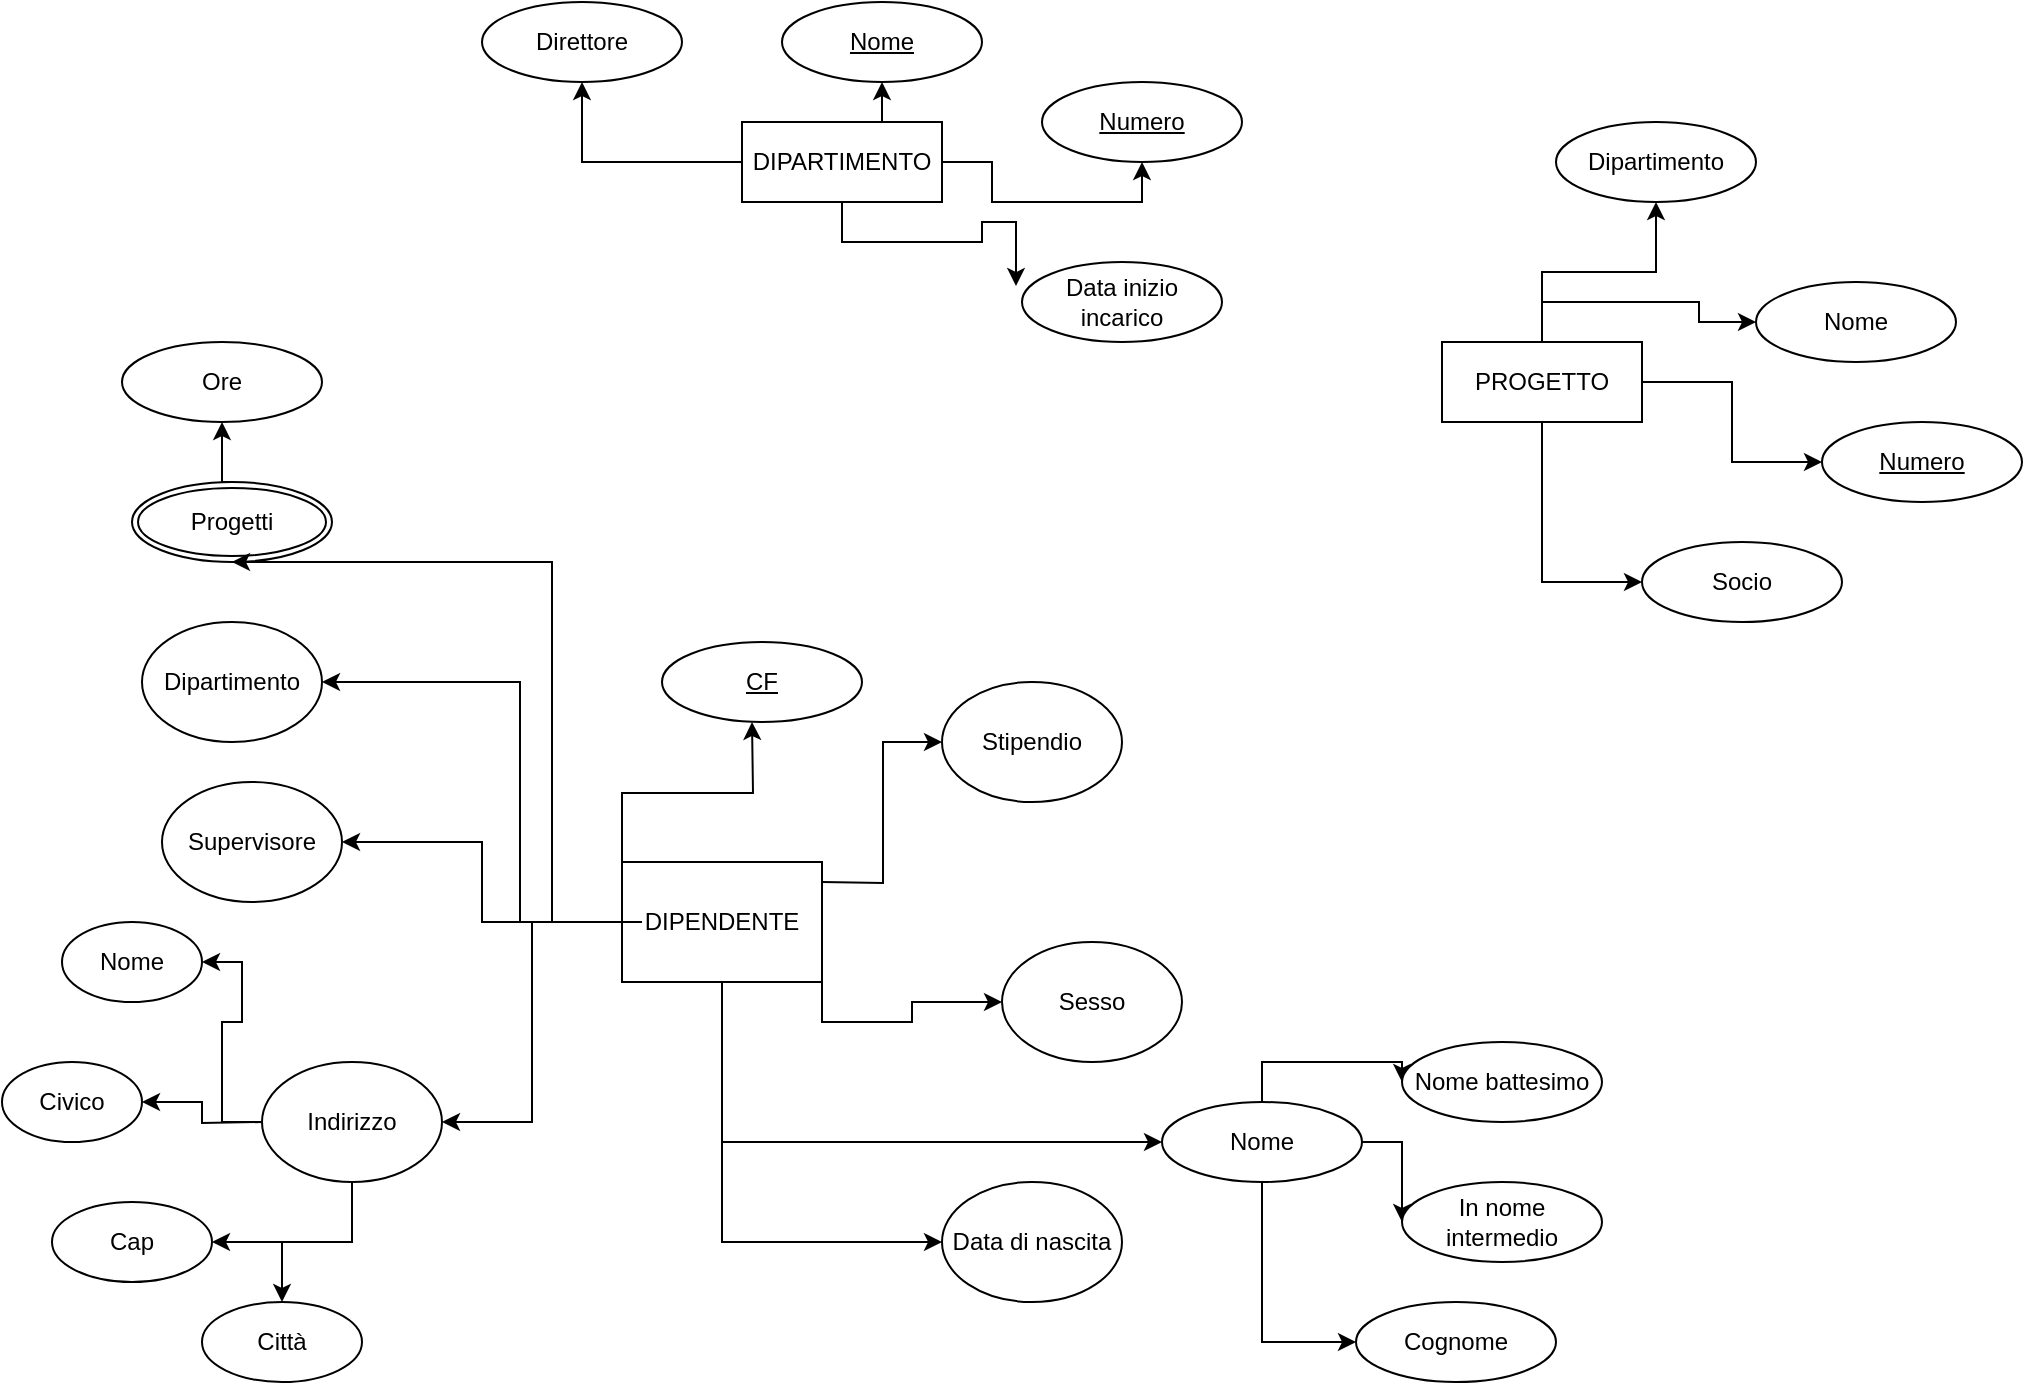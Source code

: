 <mxfile version="20.8.16" type="device" pages="2"><diagram name="senza associazioni" id="KAwXsHYoBjdjkrDNphwz"><mxGraphModel dx="1194" dy="986" grid="0" gridSize="10" guides="1" tooltips="1" connect="1" arrows="1" fold="1" page="0" pageScale="1" pageWidth="827" pageHeight="1169" math="0" shadow="0"><root><mxCell id="0"/><mxCell id="1" parent="0"/><mxCell id="AbUatxNtgc_ldGgnZdvx-14" value="" style="edgeStyle=orthogonalEdgeStyle;rounded=0;orthogonalLoop=1;jettySize=auto;html=1;entryX=1;entryY=0.5;entryDx=0;entryDy=0;" parent="1" source="AbUatxNtgc_ldGgnZdvx-1" target="AbUatxNtgc_ldGgnZdvx-2" edge="1"><mxGeometry relative="1" as="geometry"><mxPoint x="300" y="350" as="targetPoint"/></mxGeometry></mxCell><mxCell id="AbUatxNtgc_ldGgnZdvx-47" style="edgeStyle=orthogonalEdgeStyle;rounded=0;orthogonalLoop=1;jettySize=auto;html=1;exitX=0.5;exitY=1;exitDx=0;exitDy=0;entryX=0;entryY=0.5;entryDx=0;entryDy=0;" parent="1" source="AbUatxNtgc_ldGgnZdvx-1" target="AbUatxNtgc_ldGgnZdvx-38" edge="1"><mxGeometry relative="1" as="geometry"/></mxCell><mxCell id="AbUatxNtgc_ldGgnZdvx-1" value="DIPENDENTE" style="rounded=0;whiteSpace=wrap;html=1;" parent="1" vertex="1"><mxGeometry x="360" y="220" width="100" height="60" as="geometry"/></mxCell><mxCell id="AbUatxNtgc_ldGgnZdvx-2" value="Indirizzo" style="ellipse;whiteSpace=wrap;html=1;" parent="1" vertex="1"><mxGeometry x="180" y="320" width="90" height="60" as="geometry"/></mxCell><mxCell id="AbUatxNtgc_ldGgnZdvx-3" value="Nome" style="ellipse;whiteSpace=wrap;html=1;" parent="1" vertex="1"><mxGeometry x="80" y="250" width="70" height="40" as="geometry"/></mxCell><mxCell id="AbUatxNtgc_ldGgnZdvx-4" value="Cap" style="ellipse;whiteSpace=wrap;html=1;" parent="1" vertex="1"><mxGeometry x="75" y="390" width="80" height="40" as="geometry"/></mxCell><mxCell id="AbUatxNtgc_ldGgnZdvx-5" value="Civico" style="ellipse;whiteSpace=wrap;html=1;" parent="1" vertex="1"><mxGeometry x="50" y="320" width="70" height="40" as="geometry"/></mxCell><mxCell id="AbUatxNtgc_ldGgnZdvx-8" value="Città" style="ellipse;whiteSpace=wrap;html=1;" parent="1" vertex="1"><mxGeometry x="150" y="440" width="80" height="40" as="geometry"/></mxCell><mxCell id="AbUatxNtgc_ldGgnZdvx-10" value="Stipendio" style="ellipse;whiteSpace=wrap;html=1;" parent="1" vertex="1"><mxGeometry x="520" y="130" width="90" height="60" as="geometry"/></mxCell><mxCell id="AbUatxNtgc_ldGgnZdvx-11" value="Supervisore" style="ellipse;whiteSpace=wrap;html=1;" parent="1" vertex="1"><mxGeometry x="130" y="180" width="90" height="60" as="geometry"/></mxCell><mxCell id="AbUatxNtgc_ldGgnZdvx-12" value="Dipartimento" style="ellipse;whiteSpace=wrap;html=1;" parent="1" vertex="1"><mxGeometry x="120" y="100" width="90" height="60" as="geometry"/></mxCell><mxCell id="AbUatxNtgc_ldGgnZdvx-15" value="Sesso" style="ellipse;whiteSpace=wrap;html=1;" parent="1" vertex="1"><mxGeometry x="550" y="260" width="90" height="60" as="geometry"/></mxCell><mxCell id="AbUatxNtgc_ldGgnZdvx-16" value="Data di nascita" style="ellipse;whiteSpace=wrap;html=1;" parent="1" vertex="1"><mxGeometry x="520" y="380" width="90" height="60" as="geometry"/></mxCell><mxCell id="AbUatxNtgc_ldGgnZdvx-17" value="" style="edgeStyle=orthogonalEdgeStyle;rounded=0;orthogonalLoop=1;jettySize=auto;html=1;entryX=0;entryY=0.5;entryDx=0;entryDy=0;exitX=0.5;exitY=1;exitDx=0;exitDy=0;" parent="1" source="AbUatxNtgc_ldGgnZdvx-1" target="AbUatxNtgc_ldGgnZdvx-16" edge="1"><mxGeometry relative="1" as="geometry"><mxPoint x="370" y="260" as="sourcePoint"/><mxPoint x="280" y="360" as="targetPoint"/></mxGeometry></mxCell><mxCell id="AbUatxNtgc_ldGgnZdvx-18" value="" style="edgeStyle=orthogonalEdgeStyle;rounded=0;orthogonalLoop=1;jettySize=auto;html=1;entryX=0;entryY=0.5;entryDx=0;entryDy=0;exitX=1;exitY=1;exitDx=0;exitDy=0;" parent="1" source="AbUatxNtgc_ldGgnZdvx-1" target="AbUatxNtgc_ldGgnZdvx-15" edge="1"><mxGeometry relative="1" as="geometry"><mxPoint x="380" y="270" as="sourcePoint"/><mxPoint x="290" y="370" as="targetPoint"/></mxGeometry></mxCell><mxCell id="AbUatxNtgc_ldGgnZdvx-19" value="" style="edgeStyle=orthogonalEdgeStyle;rounded=0;orthogonalLoop=1;jettySize=auto;html=1;entryX=0;entryY=0.5;entryDx=0;entryDy=0;" parent="1" target="AbUatxNtgc_ldGgnZdvx-10" edge="1"><mxGeometry relative="1" as="geometry"><mxPoint x="460" y="230" as="sourcePoint"/><mxPoint x="300" y="380" as="targetPoint"/></mxGeometry></mxCell><mxCell id="AbUatxNtgc_ldGgnZdvx-20" value="" style="edgeStyle=orthogonalEdgeStyle;rounded=0;orthogonalLoop=1;jettySize=auto;html=1;entryX=0.5;entryY=1;entryDx=0;entryDy=0;exitX=0;exitY=0;exitDx=0;exitDy=0;" parent="1" source="AbUatxNtgc_ldGgnZdvx-1" edge="1"><mxGeometry relative="1" as="geometry"><mxPoint x="400" y="290" as="sourcePoint"/><mxPoint x="425" y="150" as="targetPoint"/></mxGeometry></mxCell><mxCell id="AbUatxNtgc_ldGgnZdvx-21" value="" style="edgeStyle=orthogonalEdgeStyle;rounded=0;orthogonalLoop=1;jettySize=auto;html=1;entryX=1;entryY=0.5;entryDx=0;entryDy=0;exitX=0.1;exitY=0.5;exitDx=0;exitDy=0;exitPerimeter=0;" parent="1" source="AbUatxNtgc_ldGgnZdvx-1" target="AbUatxNtgc_ldGgnZdvx-11" edge="1"><mxGeometry relative="1" as="geometry"><mxPoint x="410" y="300" as="sourcePoint"/><mxPoint x="320" y="400" as="targetPoint"/></mxGeometry></mxCell><mxCell id="AbUatxNtgc_ldGgnZdvx-22" value="" style="edgeStyle=orthogonalEdgeStyle;rounded=0;orthogonalLoop=1;jettySize=auto;html=1;entryX=1;entryY=0.5;entryDx=0;entryDy=0;" parent="1" source="AbUatxNtgc_ldGgnZdvx-1" target="AbUatxNtgc_ldGgnZdvx-12" edge="1"><mxGeometry relative="1" as="geometry"><mxPoint x="420" y="310" as="sourcePoint"/><mxPoint x="330" y="410" as="targetPoint"/><Array as="points"><mxPoint x="309" y="250"/><mxPoint x="309" y="130"/></Array></mxGeometry></mxCell><mxCell id="AbUatxNtgc_ldGgnZdvx-23" value="Progetti" style="ellipse;shape=doubleEllipse;margin=3;whiteSpace=wrap;html=1;align=center;" parent="1" vertex="1"><mxGeometry x="115" y="30" width="100" height="40" as="geometry"/></mxCell><mxCell id="AbUatxNtgc_ldGgnZdvx-24" value="Ore" style="ellipse;whiteSpace=wrap;html=1;align=center;" parent="1" vertex="1"><mxGeometry x="110" y="-40" width="100" height="40" as="geometry"/></mxCell><mxCell id="AbUatxNtgc_ldGgnZdvx-25" value="" style="edgeStyle=orthogonalEdgeStyle;rounded=0;orthogonalLoop=1;jettySize=auto;html=1;entryX=0.5;entryY=1;entryDx=0;entryDy=0;exitX=0;exitY=0.5;exitDx=0;exitDy=0;" parent="1" source="AbUatxNtgc_ldGgnZdvx-1" target="AbUatxNtgc_ldGgnZdvx-23" edge="1"><mxGeometry relative="1" as="geometry"><mxPoint x="370" y="260" as="sourcePoint"/><mxPoint x="220" y="140" as="targetPoint"/><Array as="points"><mxPoint x="325" y="250"/><mxPoint x="325" y="70"/></Array></mxGeometry></mxCell><mxCell id="AbUatxNtgc_ldGgnZdvx-26" value="" style="edgeStyle=orthogonalEdgeStyle;rounded=0;orthogonalLoop=1;jettySize=auto;html=1;entryX=1;entryY=0.5;entryDx=0;entryDy=0;exitX=0.5;exitY=0;exitDx=0;exitDy=0;" parent="1" source="AbUatxNtgc_ldGgnZdvx-23" edge="1"><mxGeometry relative="1" as="geometry"><mxPoint x="310" y="120" as="sourcePoint"/><mxPoint x="160" as="targetPoint"/></mxGeometry></mxCell><mxCell id="AbUatxNtgc_ldGgnZdvx-27" value="" style="edgeStyle=orthogonalEdgeStyle;rounded=0;orthogonalLoop=1;jettySize=auto;html=1;entryX=1;entryY=0.5;entryDx=0;entryDy=0;exitX=0;exitY=0.5;exitDx=0;exitDy=0;" parent="1" source="AbUatxNtgc_ldGgnZdvx-2" target="AbUatxNtgc_ldGgnZdvx-3" edge="1"><mxGeometry relative="1" as="geometry"><mxPoint x="390" y="280" as="sourcePoint"/><mxPoint x="240" y="160" as="targetPoint"/></mxGeometry></mxCell><mxCell id="AbUatxNtgc_ldGgnZdvx-28" value="" style="edgeStyle=orthogonalEdgeStyle;rounded=0;orthogonalLoop=1;jettySize=auto;html=1;entryX=1;entryY=0.5;entryDx=0;entryDy=0;" parent="1" target="AbUatxNtgc_ldGgnZdvx-5" edge="1"><mxGeometry relative="1" as="geometry"><mxPoint x="180" y="350" as="sourcePoint"/><mxPoint x="250" y="170" as="targetPoint"/></mxGeometry></mxCell><mxCell id="AbUatxNtgc_ldGgnZdvx-29" value="" style="edgeStyle=orthogonalEdgeStyle;rounded=0;orthogonalLoop=1;jettySize=auto;html=1;entryX=1;entryY=0.5;entryDx=0;entryDy=0;exitX=0.5;exitY=1;exitDx=0;exitDy=0;" parent="1" source="AbUatxNtgc_ldGgnZdvx-2" target="AbUatxNtgc_ldGgnZdvx-4" edge="1"><mxGeometry relative="1" as="geometry"><mxPoint x="410" y="300" as="sourcePoint"/><mxPoint x="260" y="180" as="targetPoint"/></mxGeometry></mxCell><mxCell id="AbUatxNtgc_ldGgnZdvx-30" value="" style="edgeStyle=orthogonalEdgeStyle;rounded=0;orthogonalLoop=1;jettySize=auto;html=1;exitX=0.5;exitY=1;exitDx=0;exitDy=0;" parent="1" source="AbUatxNtgc_ldGgnZdvx-2" target="AbUatxNtgc_ldGgnZdvx-8" edge="1"><mxGeometry relative="1" as="geometry"><mxPoint x="420" y="310" as="sourcePoint"/><mxPoint x="270" y="190" as="targetPoint"/></mxGeometry></mxCell><mxCell id="AbUatxNtgc_ldGgnZdvx-63" style="edgeStyle=orthogonalEdgeStyle;rounded=0;orthogonalLoop=1;jettySize=auto;html=1;exitX=0.5;exitY=1;exitDx=0;exitDy=0;entryX=-0.03;entryY=0.3;entryDx=0;entryDy=0;entryPerimeter=0;" parent="1" source="AbUatxNtgc_ldGgnZdvx-31" target="AbUatxNtgc_ldGgnZdvx-35" edge="1"><mxGeometry relative="1" as="geometry"/></mxCell><mxCell id="AbUatxNtgc_ldGgnZdvx-64" style="edgeStyle=orthogonalEdgeStyle;rounded=0;orthogonalLoop=1;jettySize=auto;html=1;exitX=1;exitY=0.5;exitDx=0;exitDy=0;entryX=0.5;entryY=1;entryDx=0;entryDy=0;" parent="1" source="AbUatxNtgc_ldGgnZdvx-31" target="AbUatxNtgc_ldGgnZdvx-37" edge="1"><mxGeometry relative="1" as="geometry"/></mxCell><mxCell id="AbUatxNtgc_ldGgnZdvx-65" style="edgeStyle=orthogonalEdgeStyle;rounded=0;orthogonalLoop=1;jettySize=auto;html=1;exitX=0.5;exitY=0;exitDx=0;exitDy=0;entryX=0.5;entryY=1;entryDx=0;entryDy=0;" parent="1" source="AbUatxNtgc_ldGgnZdvx-31" target="AbUatxNtgc_ldGgnZdvx-53" edge="1"><mxGeometry relative="1" as="geometry"/></mxCell><mxCell id="AbUatxNtgc_ldGgnZdvx-66" style="edgeStyle=orthogonalEdgeStyle;rounded=0;orthogonalLoop=1;jettySize=auto;html=1;exitX=0;exitY=0.5;exitDx=0;exitDy=0;entryX=0.5;entryY=1;entryDx=0;entryDy=0;" parent="1" source="AbUatxNtgc_ldGgnZdvx-31" target="AbUatxNtgc_ldGgnZdvx-32" edge="1"><mxGeometry relative="1" as="geometry"/></mxCell><mxCell id="AbUatxNtgc_ldGgnZdvx-31" value="DIPARTIMENTO" style="whiteSpace=wrap;html=1;align=center;" parent="1" vertex="1"><mxGeometry x="420" y="-150" width="100" height="40" as="geometry"/></mxCell><mxCell id="AbUatxNtgc_ldGgnZdvx-32" value="Direttore" style="ellipse;whiteSpace=wrap;html=1;align=center;" parent="1" vertex="1"><mxGeometry x="290" y="-210" width="100" height="40" as="geometry"/></mxCell><mxCell id="AbUatxNtgc_ldGgnZdvx-35" value="Data inizio incarico" style="ellipse;whiteSpace=wrap;html=1;align=center;" parent="1" vertex="1"><mxGeometry x="560" y="-80" width="100" height="40" as="geometry"/></mxCell><mxCell id="AbUatxNtgc_ldGgnZdvx-59" style="edgeStyle=orthogonalEdgeStyle;rounded=0;orthogonalLoop=1;jettySize=auto;html=1;exitX=0.5;exitY=1;exitDx=0;exitDy=0;entryX=0;entryY=0.5;entryDx=0;entryDy=0;" parent="1" source="AbUatxNtgc_ldGgnZdvx-36" target="AbUatxNtgc_ldGgnZdvx-56" edge="1"><mxGeometry relative="1" as="geometry"/></mxCell><mxCell id="AbUatxNtgc_ldGgnZdvx-60" style="edgeStyle=orthogonalEdgeStyle;rounded=0;orthogonalLoop=1;jettySize=auto;html=1;exitX=1;exitY=0.5;exitDx=0;exitDy=0;entryX=0;entryY=0.5;entryDx=0;entryDy=0;" parent="1" source="AbUatxNtgc_ldGgnZdvx-36" target="AbUatxNtgc_ldGgnZdvx-57" edge="1"><mxGeometry relative="1" as="geometry"/></mxCell><mxCell id="AbUatxNtgc_ldGgnZdvx-61" style="edgeStyle=orthogonalEdgeStyle;rounded=0;orthogonalLoop=1;jettySize=auto;html=1;exitX=0.5;exitY=0;exitDx=0;exitDy=0;entryX=0;entryY=0.5;entryDx=0;entryDy=0;" parent="1" source="AbUatxNtgc_ldGgnZdvx-36" target="AbUatxNtgc_ldGgnZdvx-55" edge="1"><mxGeometry relative="1" as="geometry"/></mxCell><mxCell id="AbUatxNtgc_ldGgnZdvx-62" style="edgeStyle=orthogonalEdgeStyle;rounded=0;orthogonalLoop=1;jettySize=auto;html=1;exitX=0.5;exitY=0;exitDx=0;exitDy=0;" parent="1" source="AbUatxNtgc_ldGgnZdvx-36" target="AbUatxNtgc_ldGgnZdvx-54" edge="1"><mxGeometry relative="1" as="geometry"/></mxCell><mxCell id="AbUatxNtgc_ldGgnZdvx-36" value="PROGETTO" style="whiteSpace=wrap;html=1;align=center;" parent="1" vertex="1"><mxGeometry x="770" y="-40" width="100" height="40" as="geometry"/></mxCell><mxCell id="AbUatxNtgc_ldGgnZdvx-37" value="Numero" style="ellipse;whiteSpace=wrap;html=1;align=center;fontStyle=4;" parent="1" vertex="1"><mxGeometry x="570" y="-170" width="100" height="40" as="geometry"/></mxCell><mxCell id="AbUatxNtgc_ldGgnZdvx-50" style="edgeStyle=orthogonalEdgeStyle;rounded=0;orthogonalLoop=1;jettySize=auto;html=1;exitX=0.5;exitY=0;exitDx=0;exitDy=0;entryX=0;entryY=0.5;entryDx=0;entryDy=0;" parent="1" source="AbUatxNtgc_ldGgnZdvx-38" target="AbUatxNtgc_ldGgnZdvx-49" edge="1"><mxGeometry relative="1" as="geometry"/></mxCell><mxCell id="AbUatxNtgc_ldGgnZdvx-51" style="edgeStyle=orthogonalEdgeStyle;rounded=0;orthogonalLoop=1;jettySize=auto;html=1;exitX=1;exitY=0.5;exitDx=0;exitDy=0;" parent="1" source="AbUatxNtgc_ldGgnZdvx-38" target="AbUatxNtgc_ldGgnZdvx-48" edge="1"><mxGeometry relative="1" as="geometry"/></mxCell><mxCell id="AbUatxNtgc_ldGgnZdvx-52" style="edgeStyle=orthogonalEdgeStyle;rounded=0;orthogonalLoop=1;jettySize=auto;html=1;exitX=0.5;exitY=1;exitDx=0;exitDy=0;entryX=0;entryY=0.5;entryDx=0;entryDy=0;" parent="1" source="AbUatxNtgc_ldGgnZdvx-38" target="AbUatxNtgc_ldGgnZdvx-46" edge="1"><mxGeometry relative="1" as="geometry"/></mxCell><mxCell id="AbUatxNtgc_ldGgnZdvx-38" value="Nome" style="ellipse;whiteSpace=wrap;html=1;align=center;" parent="1" vertex="1"><mxGeometry x="630" y="340" width="100" height="40" as="geometry"/></mxCell><mxCell id="AbUatxNtgc_ldGgnZdvx-46" value="Cognome" style="ellipse;whiteSpace=wrap;html=1;align=center;" parent="1" vertex="1"><mxGeometry x="727" y="440" width="100" height="40" as="geometry"/></mxCell><mxCell id="AbUatxNtgc_ldGgnZdvx-48" value="In nome intermedio" style="ellipse;whiteSpace=wrap;html=1;align=center;" parent="1" vertex="1"><mxGeometry x="750" y="380" width="100" height="40" as="geometry"/></mxCell><mxCell id="AbUatxNtgc_ldGgnZdvx-49" value="Nome battesimo" style="ellipse;whiteSpace=wrap;html=1;align=center;" parent="1" vertex="1"><mxGeometry x="750" y="310" width="100" height="40" as="geometry"/></mxCell><mxCell id="AbUatxNtgc_ldGgnZdvx-53" value="Nome" style="ellipse;whiteSpace=wrap;html=1;align=center;fontStyle=4;" parent="1" vertex="1"><mxGeometry x="440" y="-210" width="100" height="40" as="geometry"/></mxCell><mxCell id="AbUatxNtgc_ldGgnZdvx-54" value="Dipartimento" style="ellipse;whiteSpace=wrap;html=1;align=center;" parent="1" vertex="1"><mxGeometry x="827" y="-150" width="100" height="40" as="geometry"/></mxCell><mxCell id="AbUatxNtgc_ldGgnZdvx-55" value="Nome" style="ellipse;whiteSpace=wrap;html=1;align=center;" parent="1" vertex="1"><mxGeometry x="927" y="-70" width="100" height="40" as="geometry"/></mxCell><mxCell id="AbUatxNtgc_ldGgnZdvx-56" value="Socio" style="ellipse;whiteSpace=wrap;html=1;align=center;" parent="1" vertex="1"><mxGeometry x="870" y="60" width="100" height="40" as="geometry"/></mxCell><mxCell id="AbUatxNtgc_ldGgnZdvx-57" value="Numero" style="ellipse;whiteSpace=wrap;html=1;align=center;fontStyle=4;" parent="1" vertex="1"><mxGeometry x="960" width="100" height="40" as="geometry"/></mxCell><mxCell id="AbUatxNtgc_ldGgnZdvx-58" value="CF" style="ellipse;whiteSpace=wrap;html=1;align=center;fontStyle=4;" parent="1" vertex="1"><mxGeometry x="380" y="110" width="100" height="40" as="geometry"/></mxCell></root></mxGraphModel></diagram><diagram id="2KMFwYB8jS1cu-o590OD" name="con associazioni"><mxGraphModel dx="1594" dy="986" grid="0" gridSize="10" guides="1" tooltips="1" connect="1" arrows="1" fold="1" page="0" pageScale="1" pageWidth="827" pageHeight="1169" math="0" shadow="0"><root><mxCell id="0"/><mxCell id="1" parent="0"/><mxCell id="RAdZAGGR3bZB0V3OMrLv-1" value="" style="edgeStyle=orthogonalEdgeStyle;rounded=0;orthogonalLoop=1;jettySize=auto;html=1;entryX=1;entryY=0.5;entryDx=0;entryDy=0;exitX=0;exitY=0.75;exitDx=0;exitDy=0;" edge="1" parent="1" source="RAdZAGGR3bZB0V3OMrLv-3" target="RAdZAGGR3bZB0V3OMrLv-4"><mxGeometry relative="1" as="geometry"><mxPoint x="300" y="350" as="targetPoint"/></mxGeometry></mxCell><mxCell id="RAdZAGGR3bZB0V3OMrLv-2" style="edgeStyle=orthogonalEdgeStyle;rounded=0;orthogonalLoop=1;jettySize=auto;html=1;exitX=0.5;exitY=1;exitDx=0;exitDy=0;entryX=0;entryY=0.5;entryDx=0;entryDy=0;" edge="1" parent="1" source="RAdZAGGR3bZB0V3OMrLv-3" target="RAdZAGGR3bZB0V3OMrLv-35"><mxGeometry relative="1" as="geometry"/></mxCell><mxCell id="RAdZAGGR3bZB0V3OMrLv-3" value="DIPENDENTE" style="rounded=0;whiteSpace=wrap;html=1;" vertex="1" parent="1"><mxGeometry x="360" y="220" width="100" height="60" as="geometry"/></mxCell><mxCell id="RAdZAGGR3bZB0V3OMrLv-4" value="Indirizzo" style="ellipse;whiteSpace=wrap;html=1;" vertex="1" parent="1"><mxGeometry x="180" y="320" width="90" height="60" as="geometry"/></mxCell><mxCell id="RAdZAGGR3bZB0V3OMrLv-5" value="Nome" style="ellipse;whiteSpace=wrap;html=1;" vertex="1" parent="1"><mxGeometry x="80" y="250" width="70" height="40" as="geometry"/></mxCell><mxCell id="RAdZAGGR3bZB0V3OMrLv-6" value="Cap" style="ellipse;whiteSpace=wrap;html=1;" vertex="1" parent="1"><mxGeometry x="75" y="390" width="80" height="40" as="geometry"/></mxCell><mxCell id="RAdZAGGR3bZB0V3OMrLv-7" value="Civico" style="ellipse;whiteSpace=wrap;html=1;" vertex="1" parent="1"><mxGeometry x="50" y="320" width="70" height="40" as="geometry"/></mxCell><mxCell id="RAdZAGGR3bZB0V3OMrLv-8" value="Città" style="ellipse;whiteSpace=wrap;html=1;" vertex="1" parent="1"><mxGeometry x="150" y="440" width="80" height="40" as="geometry"/></mxCell><mxCell id="RAdZAGGR3bZB0V3OMrLv-9" value="Stipendio" style="ellipse;whiteSpace=wrap;html=1;" vertex="1" parent="1"><mxGeometry x="520" y="130" width="90" height="60" as="geometry"/></mxCell><mxCell id="RAdZAGGR3bZB0V3OMrLv-10" value="Sesso" style="ellipse;whiteSpace=wrap;html=1;" vertex="1" parent="1"><mxGeometry x="550" y="260" width="90" height="60" as="geometry"/></mxCell><mxCell id="RAdZAGGR3bZB0V3OMrLv-11" value="Data di nascita" style="ellipse;whiteSpace=wrap;html=1;" vertex="1" parent="1"><mxGeometry x="520" y="380" width="90" height="60" as="geometry"/></mxCell><mxCell id="RAdZAGGR3bZB0V3OMrLv-12" value="" style="edgeStyle=orthogonalEdgeStyle;rounded=0;orthogonalLoop=1;jettySize=auto;html=1;entryX=0;entryY=0.5;entryDx=0;entryDy=0;exitX=0.5;exitY=1;exitDx=0;exitDy=0;" edge="1" parent="1" source="RAdZAGGR3bZB0V3OMrLv-3" target="RAdZAGGR3bZB0V3OMrLv-11"><mxGeometry relative="1" as="geometry"><mxPoint x="370" y="260" as="sourcePoint"/><mxPoint x="280" y="360" as="targetPoint"/></mxGeometry></mxCell><mxCell id="RAdZAGGR3bZB0V3OMrLv-13" value="" style="edgeStyle=orthogonalEdgeStyle;rounded=0;orthogonalLoop=1;jettySize=auto;html=1;entryX=0;entryY=0.5;entryDx=0;entryDy=0;exitX=1;exitY=1;exitDx=0;exitDy=0;" edge="1" parent="1" source="RAdZAGGR3bZB0V3OMrLv-3" target="RAdZAGGR3bZB0V3OMrLv-10"><mxGeometry relative="1" as="geometry"><mxPoint x="380" y="270" as="sourcePoint"/><mxPoint x="290" y="370" as="targetPoint"/></mxGeometry></mxCell><mxCell id="RAdZAGGR3bZB0V3OMrLv-14" value="" style="edgeStyle=orthogonalEdgeStyle;rounded=0;orthogonalLoop=1;jettySize=auto;html=1;entryX=0;entryY=0.5;entryDx=0;entryDy=0;" edge="1" parent="1" target="RAdZAGGR3bZB0V3OMrLv-9"><mxGeometry relative="1" as="geometry"><mxPoint x="460" y="230" as="sourcePoint"/><mxPoint x="300" y="380" as="targetPoint"/></mxGeometry></mxCell><mxCell id="RAdZAGGR3bZB0V3OMrLv-15" value="" style="edgeStyle=orthogonalEdgeStyle;rounded=0;orthogonalLoop=1;jettySize=auto;html=1;entryX=0.5;entryY=0;entryDx=0;entryDy=0;exitX=0;exitY=1;exitDx=0;exitDy=0;" edge="1" parent="1" source="RAdZAGGR3bZB0V3OMrLv-3" target="RAdZAGGR3bZB0V3OMrLv-44"><mxGeometry relative="1" as="geometry"><mxPoint x="400" y="290" as="sourcePoint"/><mxPoint x="425" y="150" as="targetPoint"/></mxGeometry></mxCell><mxCell id="RAdZAGGR3bZB0V3OMrLv-16" value="" style="edgeStyle=orthogonalEdgeStyle;rounded=0;orthogonalLoop=1;jettySize=auto;html=1;entryX=1;entryY=0.5;entryDx=0;entryDy=0;exitX=0;exitY=0.5;exitDx=0;exitDy=0;" edge="1" parent="1" source="RAdZAGGR3bZB0V3OMrLv-4" target="RAdZAGGR3bZB0V3OMrLv-5"><mxGeometry relative="1" as="geometry"><mxPoint x="390" y="280" as="sourcePoint"/><mxPoint x="240" y="160" as="targetPoint"/></mxGeometry></mxCell><mxCell id="RAdZAGGR3bZB0V3OMrLv-17" value="" style="edgeStyle=orthogonalEdgeStyle;rounded=0;orthogonalLoop=1;jettySize=auto;html=1;entryX=1;entryY=0.5;entryDx=0;entryDy=0;" edge="1" parent="1" target="RAdZAGGR3bZB0V3OMrLv-7"><mxGeometry relative="1" as="geometry"><mxPoint x="180" y="350" as="sourcePoint"/><mxPoint x="250" y="170" as="targetPoint"/></mxGeometry></mxCell><mxCell id="RAdZAGGR3bZB0V3OMrLv-18" value="" style="edgeStyle=orthogonalEdgeStyle;rounded=0;orthogonalLoop=1;jettySize=auto;html=1;entryX=1;entryY=0.5;entryDx=0;entryDy=0;exitX=0.5;exitY=1;exitDx=0;exitDy=0;" edge="1" parent="1" source="RAdZAGGR3bZB0V3OMrLv-4" target="RAdZAGGR3bZB0V3OMrLv-6"><mxGeometry relative="1" as="geometry"><mxPoint x="410" y="300" as="sourcePoint"/><mxPoint x="260" y="180" as="targetPoint"/></mxGeometry></mxCell><mxCell id="RAdZAGGR3bZB0V3OMrLv-19" value="" style="edgeStyle=orthogonalEdgeStyle;rounded=0;orthogonalLoop=1;jettySize=auto;html=1;exitX=0.5;exitY=1;exitDx=0;exitDy=0;" edge="1" parent="1" source="RAdZAGGR3bZB0V3OMrLv-4" target="RAdZAGGR3bZB0V3OMrLv-8"><mxGeometry relative="1" as="geometry"><mxPoint x="420" y="310" as="sourcePoint"/><mxPoint x="270" y="190" as="targetPoint"/></mxGeometry></mxCell><mxCell id="RAdZAGGR3bZB0V3OMrLv-20" style="edgeStyle=orthogonalEdgeStyle;rounded=0;orthogonalLoop=1;jettySize=auto;html=1;exitX=1;exitY=0.5;exitDx=0;exitDy=0;entryX=0.5;entryY=1;entryDx=0;entryDy=0;" edge="1" parent="1" source="RAdZAGGR3bZB0V3OMrLv-23" target="RAdZAGGR3bZB0V3OMrLv-31"><mxGeometry relative="1" as="geometry"/></mxCell><mxCell id="RAdZAGGR3bZB0V3OMrLv-21" style="edgeStyle=orthogonalEdgeStyle;rounded=0;orthogonalLoop=1;jettySize=auto;html=1;exitX=0.5;exitY=0;exitDx=0;exitDy=0;entryX=0.5;entryY=1;entryDx=0;entryDy=0;" edge="1" parent="1" source="RAdZAGGR3bZB0V3OMrLv-23" target="RAdZAGGR3bZB0V3OMrLv-39"><mxGeometry relative="1" as="geometry"/></mxCell><mxCell id="RAdZAGGR3bZB0V3OMrLv-22" style="edgeStyle=orthogonalEdgeStyle;rounded=0;orthogonalLoop=1;jettySize=auto;html=1;exitX=0;exitY=0.5;exitDx=0;exitDy=0;entryX=0.5;entryY=1;entryDx=0;entryDy=0;" edge="1" parent="1" source="RAdZAGGR3bZB0V3OMrLv-23" target="RAdZAGGR3bZB0V3OMrLv-24"><mxGeometry relative="1" as="geometry"/></mxCell><mxCell id="RAdZAGGR3bZB0V3OMrLv-23" value="DIPARTIMENTO" style="whiteSpace=wrap;html=1;align=center;" vertex="1" parent="1"><mxGeometry x="420" y="-150" width="100" height="40" as="geometry"/></mxCell><mxCell id="RAdZAGGR3bZB0V3OMrLv-24" value="Direttore" style="ellipse;whiteSpace=wrap;html=1;align=center;" vertex="1" parent="1"><mxGeometry x="290" y="-210" width="100" height="40" as="geometry"/></mxCell><mxCell id="RAdZAGGR3bZB0V3OMrLv-25" style="edgeStyle=orthogonalEdgeStyle;rounded=0;orthogonalLoop=1;jettySize=auto;html=1;exitX=0.75;exitY=1;exitDx=0;exitDy=0;entryX=0;entryY=0.5;entryDx=0;entryDy=0;" edge="1" parent="1" source="RAdZAGGR3bZB0V3OMrLv-30" target="RAdZAGGR3bZB0V3OMrLv-42"><mxGeometry relative="1" as="geometry"/></mxCell><mxCell id="RAdZAGGR3bZB0V3OMrLv-26" style="edgeStyle=orthogonalEdgeStyle;rounded=0;orthogonalLoop=1;jettySize=auto;html=1;exitX=1;exitY=0.5;exitDx=0;exitDy=0;entryX=0;entryY=0.5;entryDx=0;entryDy=0;" edge="1" parent="1" source="RAdZAGGR3bZB0V3OMrLv-30" target="RAdZAGGR3bZB0V3OMrLv-43"><mxGeometry relative="1" as="geometry"/></mxCell><mxCell id="RAdZAGGR3bZB0V3OMrLv-27" style="edgeStyle=orthogonalEdgeStyle;rounded=0;orthogonalLoop=1;jettySize=auto;html=1;exitX=0.5;exitY=0;exitDx=0;exitDy=0;entryX=0;entryY=0.5;entryDx=0;entryDy=0;" edge="1" parent="1" source="RAdZAGGR3bZB0V3OMrLv-30" target="RAdZAGGR3bZB0V3OMrLv-41"><mxGeometry relative="1" as="geometry"/></mxCell><mxCell id="RAdZAGGR3bZB0V3OMrLv-28" style="edgeStyle=orthogonalEdgeStyle;rounded=0;orthogonalLoop=1;jettySize=auto;html=1;exitX=0.5;exitY=0;exitDx=0;exitDy=0;" edge="1" parent="1" source="RAdZAGGR3bZB0V3OMrLv-30" target="RAdZAGGR3bZB0V3OMrLv-40"><mxGeometry relative="1" as="geometry"/></mxCell><mxCell id="RAdZAGGR3bZB0V3OMrLv-29" style="edgeStyle=orthogonalEdgeStyle;rounded=0;orthogonalLoop=1;jettySize=auto;html=1;exitX=0.5;exitY=1;exitDx=0;exitDy=0;startArrow=none;startFill=0;endArrow=none;endFill=0;shape=link;" edge="1" parent="1" source="RAdZAGGR3bZB0V3OMrLv-30" target="RAdZAGGR3bZB0V3OMrLv-62"><mxGeometry relative="1" as="geometry"/></mxCell><mxCell id="RAdZAGGR3bZB0V3OMrLv-30" value="PROGETTO" style="whiteSpace=wrap;html=1;align=center;" vertex="1" parent="1"><mxGeometry x="770" y="-40" width="100" height="40" as="geometry"/></mxCell><mxCell id="RAdZAGGR3bZB0V3OMrLv-31" value="Numero" style="ellipse;whiteSpace=wrap;html=1;align=center;fontStyle=4;" vertex="1" parent="1"><mxGeometry x="570" y="-170" width="100" height="40" as="geometry"/></mxCell><mxCell id="RAdZAGGR3bZB0V3OMrLv-32" style="edgeStyle=orthogonalEdgeStyle;rounded=0;orthogonalLoop=1;jettySize=auto;html=1;exitX=0.5;exitY=0;exitDx=0;exitDy=0;entryX=0;entryY=0.5;entryDx=0;entryDy=0;" edge="1" parent="1" source="RAdZAGGR3bZB0V3OMrLv-35" target="RAdZAGGR3bZB0V3OMrLv-38"><mxGeometry relative="1" as="geometry"/></mxCell><mxCell id="RAdZAGGR3bZB0V3OMrLv-33" style="edgeStyle=orthogonalEdgeStyle;rounded=0;orthogonalLoop=1;jettySize=auto;html=1;exitX=1;exitY=0.5;exitDx=0;exitDy=0;" edge="1" parent="1" source="RAdZAGGR3bZB0V3OMrLv-35" target="RAdZAGGR3bZB0V3OMrLv-37"><mxGeometry relative="1" as="geometry"/></mxCell><mxCell id="RAdZAGGR3bZB0V3OMrLv-34" style="edgeStyle=orthogonalEdgeStyle;rounded=0;orthogonalLoop=1;jettySize=auto;html=1;exitX=0.5;exitY=1;exitDx=0;exitDy=0;entryX=0;entryY=0.5;entryDx=0;entryDy=0;" edge="1" parent="1" source="RAdZAGGR3bZB0V3OMrLv-35" target="RAdZAGGR3bZB0V3OMrLv-36"><mxGeometry relative="1" as="geometry"/></mxCell><mxCell id="RAdZAGGR3bZB0V3OMrLv-35" value="Nome" style="ellipse;whiteSpace=wrap;html=1;align=center;" vertex="1" parent="1"><mxGeometry x="630" y="340" width="100" height="40" as="geometry"/></mxCell><mxCell id="RAdZAGGR3bZB0V3OMrLv-36" value="Cognome" style="ellipse;whiteSpace=wrap;html=1;align=center;" vertex="1" parent="1"><mxGeometry x="727" y="440" width="100" height="40" as="geometry"/></mxCell><mxCell id="RAdZAGGR3bZB0V3OMrLv-37" value="In nome intermedio" style="ellipse;whiteSpace=wrap;html=1;align=center;" vertex="1" parent="1"><mxGeometry x="750" y="380" width="100" height="40" as="geometry"/></mxCell><mxCell id="RAdZAGGR3bZB0V3OMrLv-38" value="Nome battesimo" style="ellipse;whiteSpace=wrap;html=1;align=center;" vertex="1" parent="1"><mxGeometry x="750" y="310" width="100" height="40" as="geometry"/></mxCell><mxCell id="RAdZAGGR3bZB0V3OMrLv-39" value="Nome" style="ellipse;whiteSpace=wrap;html=1;align=center;fontStyle=4;" vertex="1" parent="1"><mxGeometry x="440" y="-210" width="100" height="40" as="geometry"/></mxCell><mxCell id="RAdZAGGR3bZB0V3OMrLv-40" value="Dipartimento" style="ellipse;whiteSpace=wrap;html=1;align=center;" vertex="1" parent="1"><mxGeometry x="827" y="-150" width="100" height="40" as="geometry"/></mxCell><mxCell id="RAdZAGGR3bZB0V3OMrLv-41" value="Nome" style="ellipse;whiteSpace=wrap;html=1;align=center;" vertex="1" parent="1"><mxGeometry x="927" y="-70" width="100" height="40" as="geometry"/></mxCell><mxCell id="RAdZAGGR3bZB0V3OMrLv-42" value="Socio" style="ellipse;whiteSpace=wrap;html=1;align=center;" vertex="1" parent="1"><mxGeometry x="910" y="60" width="100" height="40" as="geometry"/></mxCell><mxCell id="RAdZAGGR3bZB0V3OMrLv-43" value="Numero" style="ellipse;whiteSpace=wrap;html=1;align=center;fontStyle=4;" vertex="1" parent="1"><mxGeometry x="960" width="100" height="40" as="geometry"/></mxCell><mxCell id="RAdZAGGR3bZB0V3OMrLv-44" value="CF" style="ellipse;whiteSpace=wrap;html=1;align=center;fontStyle=4;" vertex="1" parent="1"><mxGeometry x="310" y="340" width="100" height="40" as="geometry"/></mxCell><mxCell id="RAdZAGGR3bZB0V3OMrLv-45" style="edgeStyle=orthogonalEdgeStyle;rounded=0;orthogonalLoop=1;jettySize=auto;html=1;exitX=1;exitY=0.5;exitDx=0;exitDy=0;entryX=0;entryY=0.5;entryDx=0;entryDy=0;endArrow=none;endFill=0;shape=link;" edge="1" parent="1" source="RAdZAGGR3bZB0V3OMrLv-48" target="RAdZAGGR3bZB0V3OMrLv-30"><mxGeometry relative="1" as="geometry"/></mxCell><mxCell id="RAdZAGGR3bZB0V3OMrLv-46" style="edgeStyle=orthogonalEdgeStyle;rounded=0;orthogonalLoop=1;jettySize=auto;html=1;exitX=0;exitY=0.5;exitDx=0;exitDy=0;entryX=0.75;entryY=0;entryDx=0;entryDy=0;endArrow=none;endFill=0;shape=link;" edge="1" parent="1" source="RAdZAGGR3bZB0V3OMrLv-48" target="RAdZAGGR3bZB0V3OMrLv-3"><mxGeometry relative="1" as="geometry"/></mxCell><mxCell id="RAdZAGGR3bZB0V3OMrLv-47" style="edgeStyle=orthogonalEdgeStyle;rounded=0;orthogonalLoop=1;jettySize=auto;html=1;exitX=0.5;exitY=1;exitDx=0;exitDy=0;entryX=0.5;entryY=0;entryDx=0;entryDy=0;startArrow=none;startFill=0;endArrow=none;endFill=0;" edge="1" parent="1" source="RAdZAGGR3bZB0V3OMrLv-48" target="RAdZAGGR3bZB0V3OMrLv-59"><mxGeometry relative="1" as="geometry"/></mxCell><mxCell id="RAdZAGGR3bZB0V3OMrLv-48" value="lavora su" style="shape=rhombus;perimeter=rhombusPerimeter;whiteSpace=wrap;html=1;align=center;" vertex="1" parent="1"><mxGeometry x="560" y="20" width="120" height="60" as="geometry"/></mxCell><mxCell id="RAdZAGGR3bZB0V3OMrLv-49" style="edgeStyle=orthogonalEdgeStyle;rounded=0;orthogonalLoop=1;jettySize=auto;html=1;exitX=0.5;exitY=1;exitDx=0;exitDy=0;endArrow=none;endFill=0;shape=link;entryX=0.09;entryY=-0.025;entryDx=0;entryDy=0;entryPerimeter=0;" edge="1" parent="1" source="RAdZAGGR3bZB0V3OMrLv-51" target="RAdZAGGR3bZB0V3OMrLv-3"><mxGeometry relative="1" as="geometry"><mxPoint x="360" y="250" as="targetPoint"/></mxGeometry></mxCell><mxCell id="RAdZAGGR3bZB0V3OMrLv-50" style="edgeStyle=orthogonalEdgeStyle;rounded=0;orthogonalLoop=1;jettySize=auto;html=1;exitX=0.5;exitY=0;exitDx=0;exitDy=0;entryX=0;entryY=1;entryDx=0;entryDy=0;endArrow=none;endFill=0;startArrow=none;startFill=0;shape=link;" edge="1" parent="1" source="RAdZAGGR3bZB0V3OMrLv-51" target="RAdZAGGR3bZB0V3OMrLv-23"><mxGeometry relative="1" as="geometry"/></mxCell><mxCell id="RAdZAGGR3bZB0V3OMrLv-51" value="lavora per" style="shape=rhombus;perimeter=rhombusPerimeter;whiteSpace=wrap;html=1;align=center;" vertex="1" parent="1"><mxGeometry x="270" y="-10" width="120" height="60" as="geometry"/></mxCell><mxCell id="RAdZAGGR3bZB0V3OMrLv-52" style="edgeStyle=orthogonalEdgeStyle;rounded=0;orthogonalLoop=1;jettySize=auto;html=1;exitX=0;exitY=1;exitDx=0;exitDy=0;entryX=0.25;entryY=0;entryDx=0;entryDy=0;startArrow=none;startFill=0;endArrow=none;endFill=0;" edge="1" parent="1" source="RAdZAGGR3bZB0V3OMrLv-55" target="RAdZAGGR3bZB0V3OMrLv-3"><mxGeometry relative="1" as="geometry"/></mxCell><mxCell id="RAdZAGGR3bZB0V3OMrLv-53" style="edgeStyle=orthogonalEdgeStyle;rounded=0;orthogonalLoop=1;jettySize=auto;html=1;exitX=0.5;exitY=0;exitDx=0;exitDy=0;entryX=0.25;entryY=1;entryDx=0;entryDy=0;startArrow=none;startFill=0;endArrow=none;endFill=0;shape=link;" edge="1" parent="1" source="RAdZAGGR3bZB0V3OMrLv-55" target="RAdZAGGR3bZB0V3OMrLv-23"><mxGeometry relative="1" as="geometry"/></mxCell><mxCell id="RAdZAGGR3bZB0V3OMrLv-54" style="edgeStyle=orthogonalEdgeStyle;rounded=0;orthogonalLoop=1;jettySize=auto;html=1;exitX=1;exitY=0.5;exitDx=0;exitDy=0;entryX=0;entryY=0.5;entryDx=0;entryDy=0;startArrow=none;startFill=0;endArrow=none;endFill=0;" edge="1" parent="1" source="RAdZAGGR3bZB0V3OMrLv-55" target="RAdZAGGR3bZB0V3OMrLv-60"><mxGeometry relative="1" as="geometry"/></mxCell><mxCell id="RAdZAGGR3bZB0V3OMrLv-55" value="dirige" style="shape=rhombus;perimeter=rhombusPerimeter;whiteSpace=wrap;html=1;align=center;" vertex="1" parent="1"><mxGeometry x="390" y="-30" width="120" height="60" as="geometry"/></mxCell><mxCell id="RAdZAGGR3bZB0V3OMrLv-56" style="edgeStyle=orthogonalEdgeStyle;rounded=0;orthogonalLoop=1;jettySize=auto;html=1;exitX=0.5;exitY=1;exitDx=0;exitDy=0;entryX=0;entryY=0.75;entryDx=0;entryDy=0;startArrow=none;startFill=0;endArrow=none;endFill=0;" edge="1" parent="1" source="RAdZAGGR3bZB0V3OMrLv-58" target="RAdZAGGR3bZB0V3OMrLv-3"><mxGeometry relative="1" as="geometry"><Array as="points"><mxPoint x="95" y="240"/><mxPoint x="360" y="240"/></Array></mxGeometry></mxCell><mxCell id="RAdZAGGR3bZB0V3OMrLv-57" style="edgeStyle=orthogonalEdgeStyle;rounded=0;orthogonalLoop=1;jettySize=auto;html=1;exitX=1;exitY=0.5;exitDx=0;exitDy=0;startArrow=none;startFill=0;endArrow=none;endFill=0;" edge="1" parent="1" source="RAdZAGGR3bZB0V3OMrLv-58" target="RAdZAGGR3bZB0V3OMrLv-3"><mxGeometry relative="1" as="geometry"><Array as="points"><mxPoint x="250"/><mxPoint x="250" y="230"/></Array></mxGeometry></mxCell><mxCell id="RAdZAGGR3bZB0V3OMrLv-58" value="Supervisiona" style="shape=rhombus;perimeter=rhombusPerimeter;whiteSpace=wrap;html=1;align=center;" vertex="1" parent="1"><mxGeometry x="35" y="-30" width="120" height="60" as="geometry"/></mxCell><mxCell id="RAdZAGGR3bZB0V3OMrLv-59" value="Ore" style="ellipse;whiteSpace=wrap;html=1;align=center;" vertex="1" parent="1"><mxGeometry x="640" y="100" width="100" height="40" as="geometry"/></mxCell><mxCell id="RAdZAGGR3bZB0V3OMrLv-60" value="Data di inizio incarico" style="ellipse;whiteSpace=wrap;html=1;align=center;" vertex="1" parent="1"><mxGeometry x="540" y="-50" width="100" height="40" as="geometry"/></mxCell><mxCell id="RAdZAGGR3bZB0V3OMrLv-61" style="edgeStyle=orthogonalEdgeStyle;rounded=0;orthogonalLoop=1;jettySize=auto;html=1;exitX=0.5;exitY=1;exitDx=0;exitDy=0;entryX=1;entryY=0.5;entryDx=0;entryDy=0;startArrow=none;startFill=0;endArrow=none;endFill=0;" edge="1" parent="1" source="RAdZAGGR3bZB0V3OMrLv-62" target="RAdZAGGR3bZB0V3OMrLv-3"><mxGeometry relative="1" as="geometry"><Array as="points"><mxPoint x="730" y="250"/><mxPoint x="730" y="250"/></Array></mxGeometry></mxCell><mxCell id="RAdZAGGR3bZB0V3OMrLv-62" value="Controlla" style="shape=rhombus;perimeter=rhombusPerimeter;whiteSpace=wrap;html=1;align=center;" vertex="1" parent="1"><mxGeometry x="790" y="190" width="120" height="60" as="geometry"/></mxCell><mxCell id="RAdZAGGR3bZB0V3OMrLv-63" value="(0,1)" style="text;html=1;align=center;verticalAlign=middle;resizable=0;points=[];autosize=1;strokeColor=none;fillColor=none;" vertex="1" parent="1"><mxGeometry x="43" y="50" width="43" height="26" as="geometry"/></mxCell><mxCell id="RAdZAGGR3bZB0V3OMrLv-64" value="(1,1)" style="text;html=1;align=center;verticalAlign=middle;resizable=0;points=[];autosize=1;strokeColor=none;fillColor=none;" vertex="1" parent="1"><mxGeometry x="168.5" y="-33" width="43" height="26" as="geometry"/></mxCell><mxCell id="RAdZAGGR3bZB0V3OMrLv-65" value="(1,N)" style="text;html=1;align=center;verticalAlign=middle;resizable=0;points=[];autosize=1;strokeColor=none;fillColor=none;" vertex="1" parent="1"><mxGeometry x="279" y="54" width="45" height="26" as="geometry"/></mxCell><mxCell id="RAdZAGGR3bZB0V3OMrLv-66" value="(1,N)" style="text;html=1;align=center;verticalAlign=middle;resizable=0;points=[];autosize=1;strokeColor=none;fillColor=none;" vertex="1" parent="1"><mxGeometry x="279" y="-43" width="45" height="26" as="geometry"/></mxCell><mxCell id="RAdZAGGR3bZB0V3OMrLv-67" value="(0,N)" style="text;html=1;align=center;verticalAlign=middle;resizable=0;points=[];autosize=1;strokeColor=none;fillColor=none;" vertex="1" parent="1"><mxGeometry x="830" y="264" width="45" height="26" as="geometry"/></mxCell><mxCell id="RAdZAGGR3bZB0V3OMrLv-68" value="(1,1)" style="text;html=1;align=center;verticalAlign=middle;resizable=0;points=[];autosize=1;strokeColor=none;fillColor=none;" vertex="1" parent="1"><mxGeometry x="859" y="155" width="43" height="26" as="geometry"/></mxCell><mxCell id="RAdZAGGR3bZB0V3OMrLv-69" value="(1,N)" style="text;html=1;align=center;verticalAlign=middle;resizable=0;points=[];autosize=1;strokeColor=none;fillColor=none;" vertex="1" parent="1"><mxGeometry x="916" y="207" width="45" height="26" as="geometry"/></mxCell><mxCell id="RAdZAGGR3bZB0V3OMrLv-70" value="(1,1)" style="text;html=1;align=center;verticalAlign=middle;resizable=0;points=[];autosize=1;strokeColor=none;fillColor=none;" vertex="1" parent="1"><mxGeometry x="460" y="-54" width="43" height="26" as="geometry"/></mxCell><mxCell id="RAdZAGGR3bZB0V3OMrLv-71" value="(0,N)" style="text;html=1;align=center;verticalAlign=middle;resizable=0;points=[];autosize=1;strokeColor=none;fillColor=none;" vertex="1" parent="1"><mxGeometry x="371" y="30" width="45" height="26" as="geometry"/></mxCell><mxCell id="RAdZAGGR3bZB0V3OMrLv-72" value="(1,N)" style="text;html=1;align=center;verticalAlign=middle;resizable=0;points=[];autosize=1;strokeColor=none;fillColor=none;" vertex="1" parent="1"><mxGeometry x="500" y="2" width="45" height="26" as="geometry"/></mxCell><mxCell id="RAdZAGGR3bZB0V3OMrLv-73" value="(1,N)" style="text;html=1;align=center;verticalAlign=middle;resizable=0;points=[];autosize=1;strokeColor=none;fillColor=none;" vertex="1" parent="1"><mxGeometry x="249" y="-10" width="45" height="26" as="geometry"/></mxCell><mxCell id="RAdZAGGR3bZB0V3OMrLv-74" value="(1,1)" style="text;html=1;align=center;verticalAlign=middle;resizable=0;points=[];autosize=1;strokeColor=none;fillColor=none;" vertex="1" parent="1"><mxGeometry x="-8" y="-13" width="43" height="26" as="geometry"/></mxCell></root></mxGraphModel></diagram></mxfile>